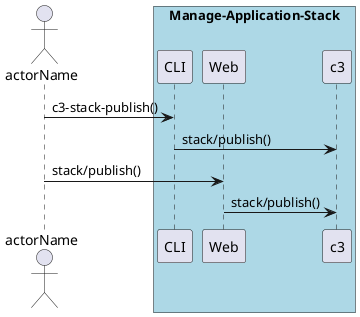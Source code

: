 @startuml
Actor "actorName" as A

box "Manage-Application-Stack" #lightblue
participant CLI as CLI
participant Web as Web
participant "c3" as S
A -> CLI : c3-stack-publish()
CLI -> S : stack/publish()
A -> Web : stack/publish()
Web -> S : stack/publish()
end box

@enduml
